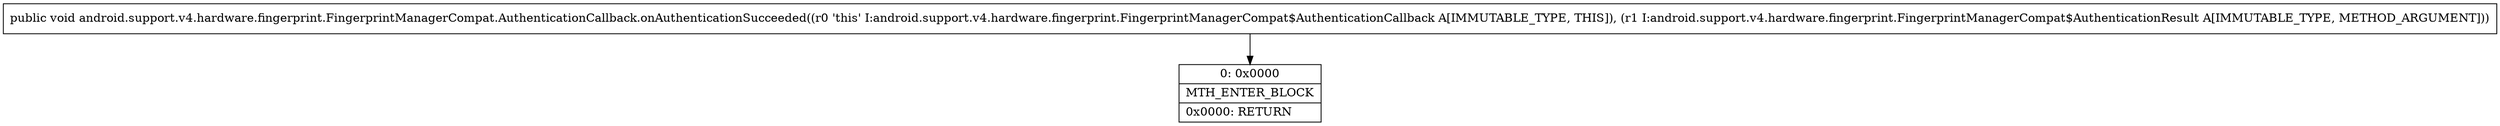 digraph "CFG forandroid.support.v4.hardware.fingerprint.FingerprintManagerCompat.AuthenticationCallback.onAuthenticationSucceeded(Landroid\/support\/v4\/hardware\/fingerprint\/FingerprintManagerCompat$AuthenticationResult;)V" {
Node_0 [shape=record,label="{0\:\ 0x0000|MTH_ENTER_BLOCK\l|0x0000: RETURN   \l}"];
MethodNode[shape=record,label="{public void android.support.v4.hardware.fingerprint.FingerprintManagerCompat.AuthenticationCallback.onAuthenticationSucceeded((r0 'this' I:android.support.v4.hardware.fingerprint.FingerprintManagerCompat$AuthenticationCallback A[IMMUTABLE_TYPE, THIS]), (r1 I:android.support.v4.hardware.fingerprint.FingerprintManagerCompat$AuthenticationResult A[IMMUTABLE_TYPE, METHOD_ARGUMENT])) }"];
MethodNode -> Node_0;
}


